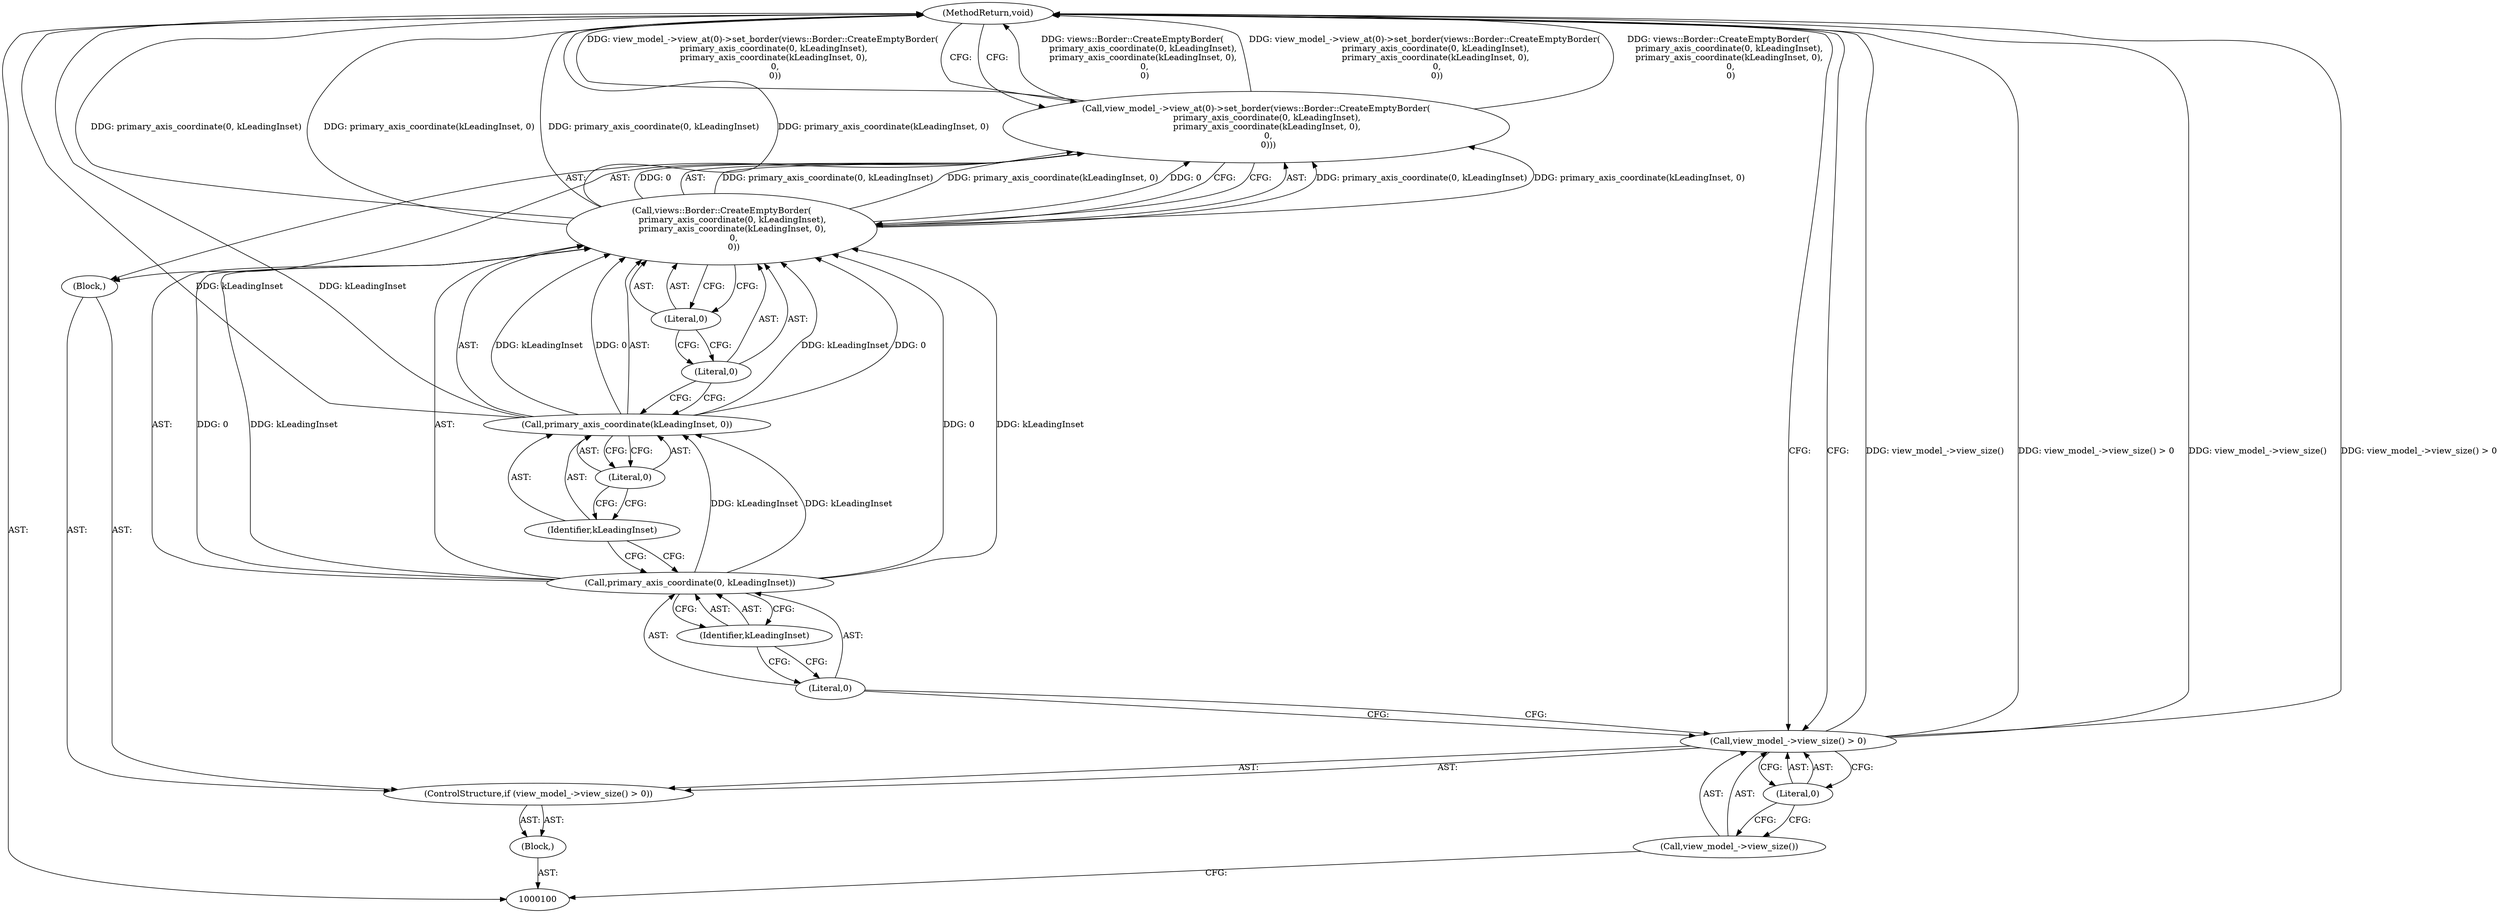 digraph "1_Chrome_3475f5e448ddf5e48888f3d0563245cc46e3c98b_9" {
"1000117" [label="(MethodReturn,void)"];
"1000101" [label="(Block,)"];
"1000102" [label="(ControlStructure,if (view_model_->view_size() > 0))"];
"1000105" [label="(Literal,0)"];
"1000106" [label="(Block,)"];
"1000103" [label="(Call,view_model_->view_size() > 0)"];
"1000104" [label="(Call,view_model_->view_size())"];
"1000108" [label="(Call,views::Border::CreateEmptyBorder(\n        primary_axis_coordinate(0, kLeadingInset),\n        primary_axis_coordinate(kLeadingInset, 0),\n         0,\n         0))"];
"1000107" [label="(Call,view_model_->view_at(0)->set_border(views::Border::CreateEmptyBorder(\n        primary_axis_coordinate(0, kLeadingInset),\n        primary_axis_coordinate(kLeadingInset, 0),\n         0,\n         0)))"];
"1000110" [label="(Literal,0)"];
"1000111" [label="(Identifier,kLeadingInset)"];
"1000109" [label="(Call,primary_axis_coordinate(0, kLeadingInset))"];
"1000113" [label="(Identifier,kLeadingInset)"];
"1000114" [label="(Literal,0)"];
"1000112" [label="(Call,primary_axis_coordinate(kLeadingInset, 0))"];
"1000115" [label="(Literal,0)"];
"1000116" [label="(Literal,0)"];
"1000117" -> "1000100"  [label="AST: "];
"1000117" -> "1000107"  [label="CFG: "];
"1000117" -> "1000103"  [label="CFG: "];
"1000107" -> "1000117"  [label="DDG: views::Border::CreateEmptyBorder(\n        primary_axis_coordinate(0, kLeadingInset),\n        primary_axis_coordinate(kLeadingInset, 0),\n         0,\n         0)"];
"1000107" -> "1000117"  [label="DDG: view_model_->view_at(0)->set_border(views::Border::CreateEmptyBorder(\n        primary_axis_coordinate(0, kLeadingInset),\n        primary_axis_coordinate(kLeadingInset, 0),\n         0,\n         0))"];
"1000103" -> "1000117"  [label="DDG: view_model_->view_size()"];
"1000103" -> "1000117"  [label="DDG: view_model_->view_size() > 0"];
"1000108" -> "1000117"  [label="DDG: primary_axis_coordinate(kLeadingInset, 0)"];
"1000108" -> "1000117"  [label="DDG: primary_axis_coordinate(0, kLeadingInset)"];
"1000112" -> "1000117"  [label="DDG: kLeadingInset"];
"1000101" -> "1000100"  [label="AST: "];
"1000102" -> "1000101"  [label="AST: "];
"1000102" -> "1000101"  [label="AST: "];
"1000103" -> "1000102"  [label="AST: "];
"1000106" -> "1000102"  [label="AST: "];
"1000105" -> "1000103"  [label="AST: "];
"1000105" -> "1000104"  [label="CFG: "];
"1000103" -> "1000105"  [label="CFG: "];
"1000106" -> "1000102"  [label="AST: "];
"1000107" -> "1000106"  [label="AST: "];
"1000103" -> "1000102"  [label="AST: "];
"1000103" -> "1000105"  [label="CFG: "];
"1000104" -> "1000103"  [label="AST: "];
"1000105" -> "1000103"  [label="AST: "];
"1000110" -> "1000103"  [label="CFG: "];
"1000117" -> "1000103"  [label="CFG: "];
"1000103" -> "1000117"  [label="DDG: view_model_->view_size()"];
"1000103" -> "1000117"  [label="DDG: view_model_->view_size() > 0"];
"1000104" -> "1000103"  [label="AST: "];
"1000104" -> "1000100"  [label="CFG: "];
"1000105" -> "1000104"  [label="CFG: "];
"1000108" -> "1000107"  [label="AST: "];
"1000108" -> "1000116"  [label="CFG: "];
"1000109" -> "1000108"  [label="AST: "];
"1000112" -> "1000108"  [label="AST: "];
"1000115" -> "1000108"  [label="AST: "];
"1000116" -> "1000108"  [label="AST: "];
"1000107" -> "1000108"  [label="CFG: "];
"1000108" -> "1000117"  [label="DDG: primary_axis_coordinate(kLeadingInset, 0)"];
"1000108" -> "1000117"  [label="DDG: primary_axis_coordinate(0, kLeadingInset)"];
"1000108" -> "1000107"  [label="DDG: primary_axis_coordinate(0, kLeadingInset)"];
"1000108" -> "1000107"  [label="DDG: primary_axis_coordinate(kLeadingInset, 0)"];
"1000108" -> "1000107"  [label="DDG: 0"];
"1000109" -> "1000108"  [label="DDG: 0"];
"1000109" -> "1000108"  [label="DDG: kLeadingInset"];
"1000112" -> "1000108"  [label="DDG: kLeadingInset"];
"1000112" -> "1000108"  [label="DDG: 0"];
"1000107" -> "1000106"  [label="AST: "];
"1000107" -> "1000108"  [label="CFG: "];
"1000108" -> "1000107"  [label="AST: "];
"1000117" -> "1000107"  [label="CFG: "];
"1000107" -> "1000117"  [label="DDG: views::Border::CreateEmptyBorder(\n        primary_axis_coordinate(0, kLeadingInset),\n        primary_axis_coordinate(kLeadingInset, 0),\n         0,\n         0)"];
"1000107" -> "1000117"  [label="DDG: view_model_->view_at(0)->set_border(views::Border::CreateEmptyBorder(\n        primary_axis_coordinate(0, kLeadingInset),\n        primary_axis_coordinate(kLeadingInset, 0),\n         0,\n         0))"];
"1000108" -> "1000107"  [label="DDG: primary_axis_coordinate(0, kLeadingInset)"];
"1000108" -> "1000107"  [label="DDG: primary_axis_coordinate(kLeadingInset, 0)"];
"1000108" -> "1000107"  [label="DDG: 0"];
"1000110" -> "1000109"  [label="AST: "];
"1000110" -> "1000103"  [label="CFG: "];
"1000111" -> "1000110"  [label="CFG: "];
"1000111" -> "1000109"  [label="AST: "];
"1000111" -> "1000110"  [label="CFG: "];
"1000109" -> "1000111"  [label="CFG: "];
"1000109" -> "1000108"  [label="AST: "];
"1000109" -> "1000111"  [label="CFG: "];
"1000110" -> "1000109"  [label="AST: "];
"1000111" -> "1000109"  [label="AST: "];
"1000113" -> "1000109"  [label="CFG: "];
"1000109" -> "1000108"  [label="DDG: 0"];
"1000109" -> "1000108"  [label="DDG: kLeadingInset"];
"1000109" -> "1000112"  [label="DDG: kLeadingInset"];
"1000113" -> "1000112"  [label="AST: "];
"1000113" -> "1000109"  [label="CFG: "];
"1000114" -> "1000113"  [label="CFG: "];
"1000114" -> "1000112"  [label="AST: "];
"1000114" -> "1000113"  [label="CFG: "];
"1000112" -> "1000114"  [label="CFG: "];
"1000112" -> "1000108"  [label="AST: "];
"1000112" -> "1000114"  [label="CFG: "];
"1000113" -> "1000112"  [label="AST: "];
"1000114" -> "1000112"  [label="AST: "];
"1000115" -> "1000112"  [label="CFG: "];
"1000112" -> "1000117"  [label="DDG: kLeadingInset"];
"1000112" -> "1000108"  [label="DDG: kLeadingInset"];
"1000112" -> "1000108"  [label="DDG: 0"];
"1000109" -> "1000112"  [label="DDG: kLeadingInset"];
"1000115" -> "1000108"  [label="AST: "];
"1000115" -> "1000112"  [label="CFG: "];
"1000116" -> "1000115"  [label="CFG: "];
"1000116" -> "1000108"  [label="AST: "];
"1000116" -> "1000115"  [label="CFG: "];
"1000108" -> "1000116"  [label="CFG: "];
}
